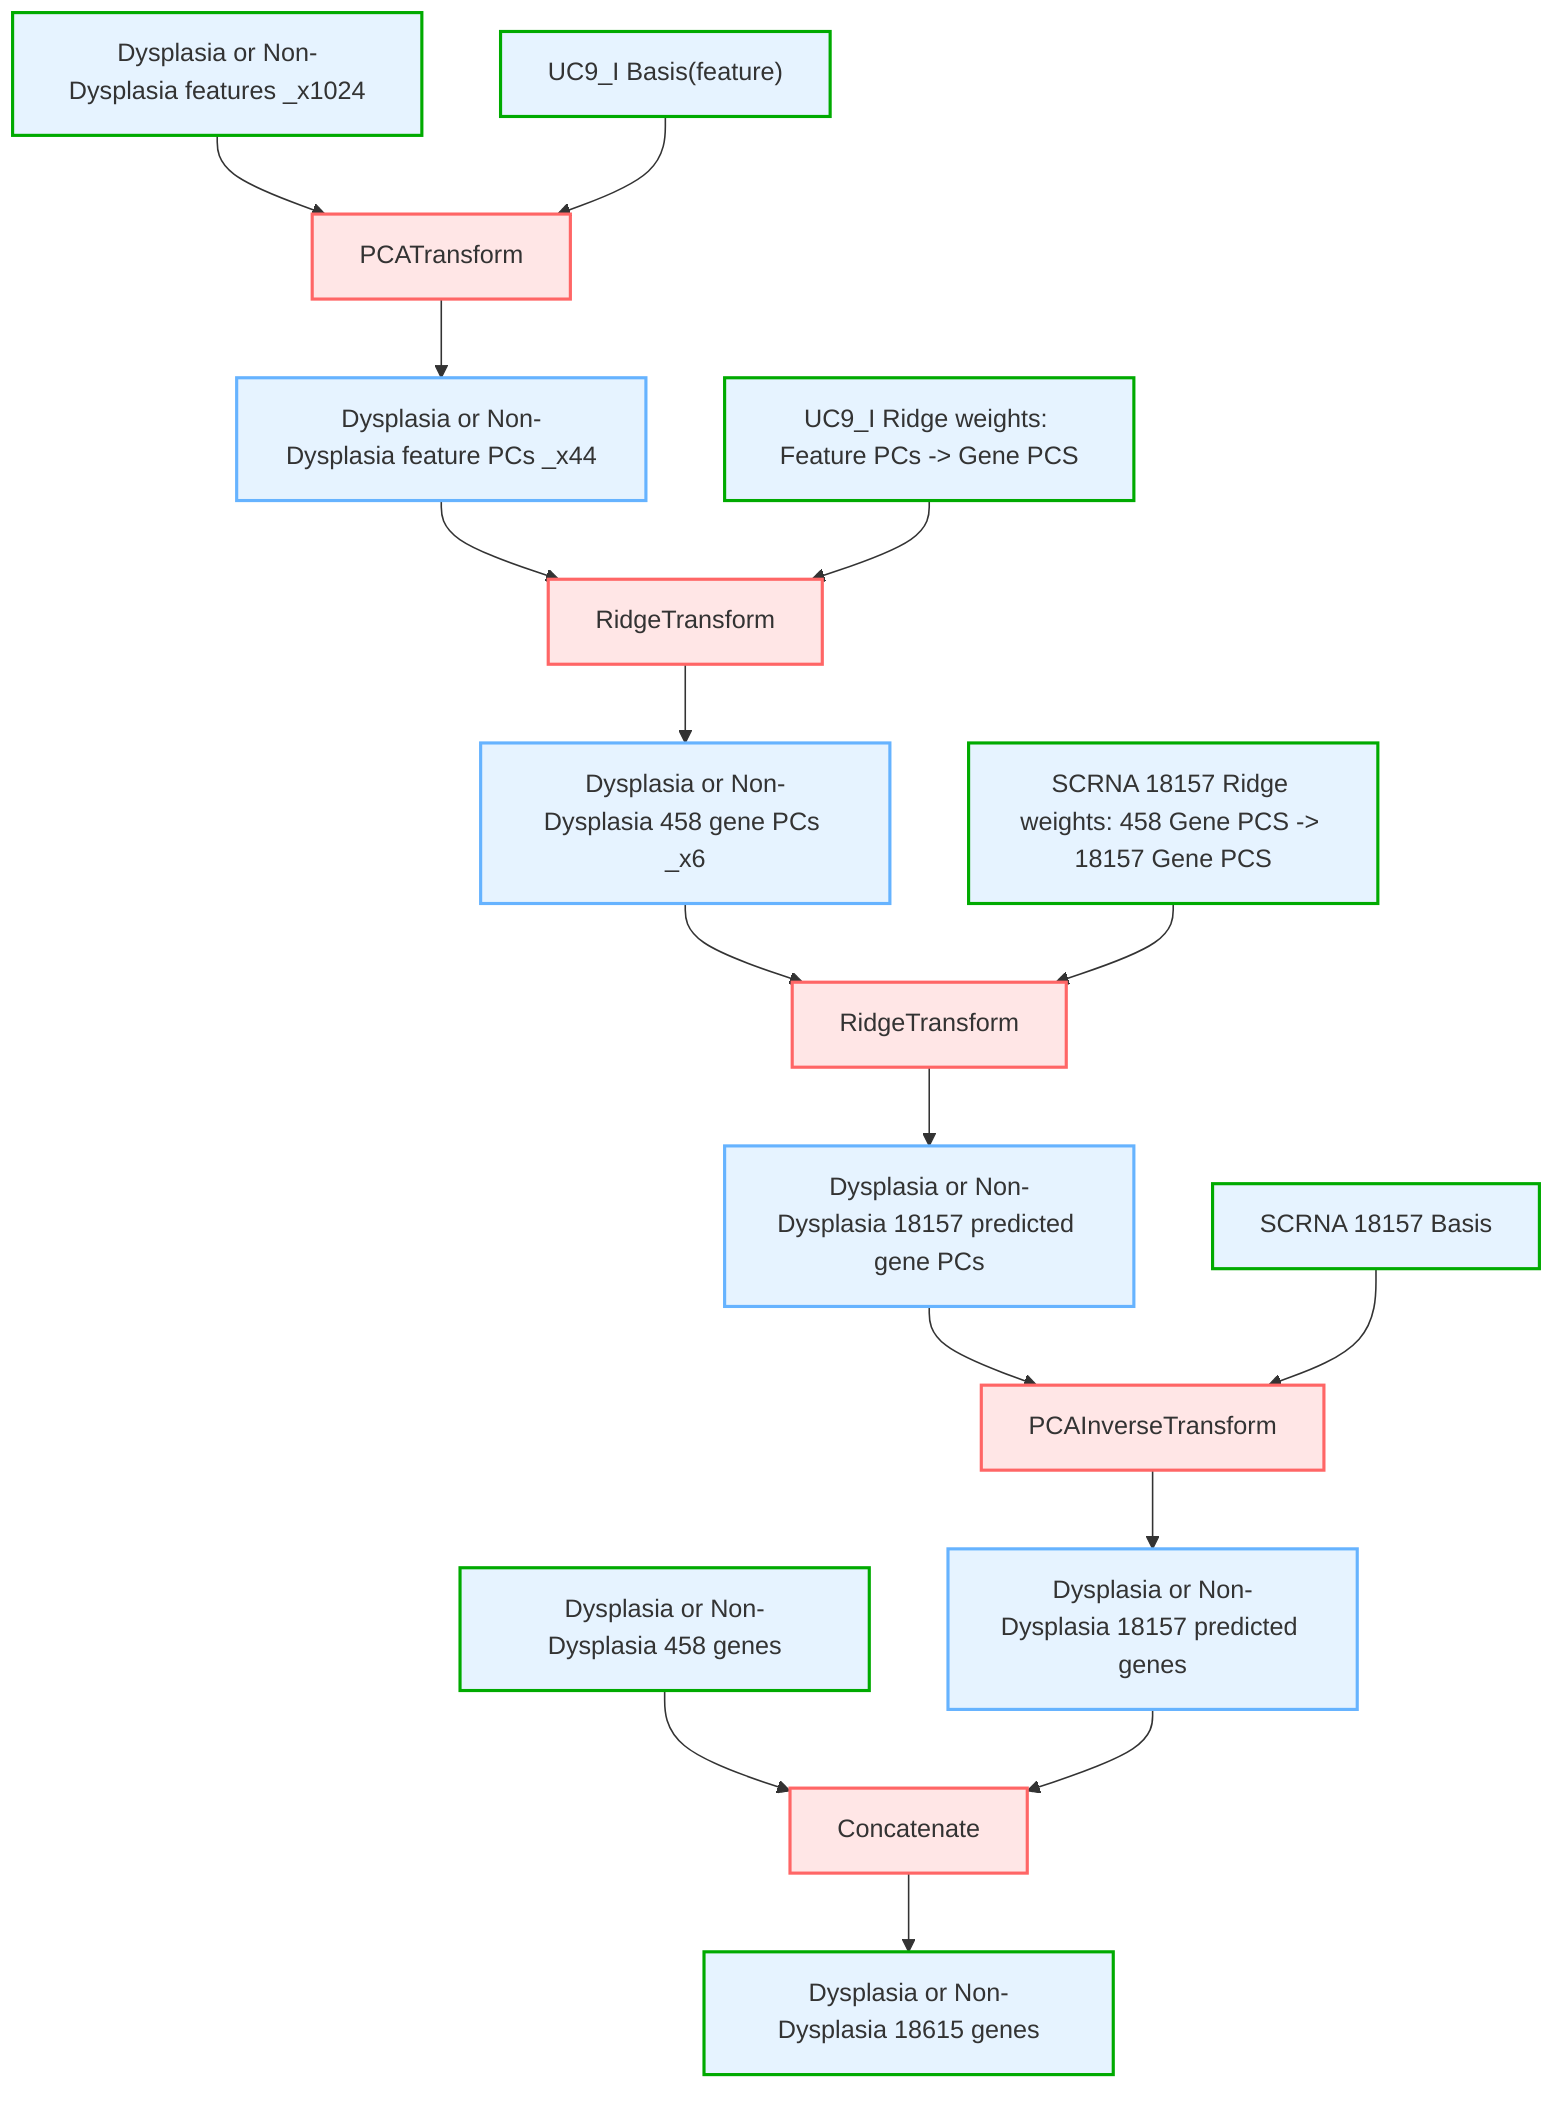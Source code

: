 %%{init: {'themeVariables': {'nodeTextColor':'#000'}}}%%
flowchart TD
    classDef data fill:#e6f3ff,stroke:#66b3ff,stroke-width:2px
    classDef greenBorder fill:#e6f3ff,stroke:#00AA00,stroke-width:2px
    classDef op fill:#ffe6e6,stroke:#ff6666,stroke-width:2px,shape:round-rect

    data5["UC9_I Basis(feature)"]:::greenBorder  
    data10["UC9_I Ridge weights: Feature PCs -> Gene PCS"]:::greenBorder
    data19["SCRNA 18157 Basis"]:::greenBorder
    data22["SCRNA 18157 Ridge weights: 458 Gene PCS -> 18157 Gene PCS"]:::greenBorder
    data30["Dysplasia or Non-Dysplasia features _x1024"]:::greenBorder 
    data40["Dysplasia or Non-Dysplasia 18615 genes"]:::greenBorder  

    op21["PCATransform"]:::op
    op23["RidgeTransform"]:::op
    op25["RidgeTransform"]:::op
    op27["PCAInverseTransform"]:::op
    op29["Concatenate"]:::op

    data30 & data5 --> op21
    op21 --> data32["Dysplasia or Non-Dysplasia feature PCs _x44"]:::data
    data32 & data10 --> op23 --> data34["Dysplasia or Non-Dysplasia 458 gene PCs _x6"]:::data
    data34 & data22 --> op25 --> data36["Dysplasia or Non-Dysplasia 18157 predicted gene PCs"]:::data
    data36 & data19 --> op27 --> data38["Dysplasia or Non-Dysplasia 18157 predicted genes"]:::data
    data42["Dysplasia or Non-Dysplasia 458 genes"]:::greenBorder
    data42 & data38 --> op29 --> data40